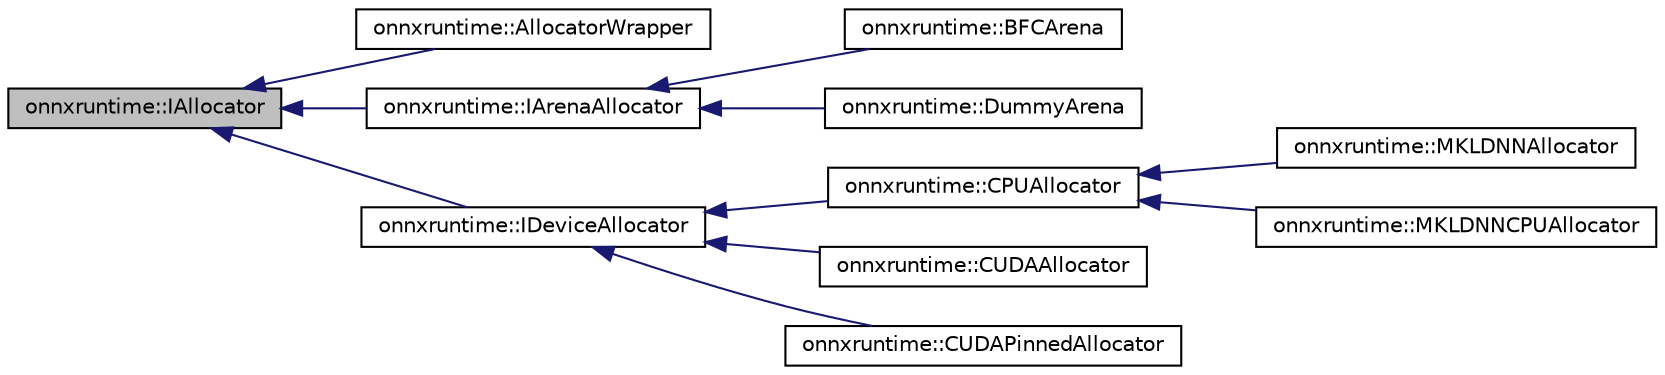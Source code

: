 digraph "onnxruntime::IAllocator"
{
  edge [fontname="Helvetica",fontsize="10",labelfontname="Helvetica",labelfontsize="10"];
  node [fontname="Helvetica",fontsize="10",shape=record];
  rankdir="LR";
  Node0 [label="onnxruntime::IAllocator",height=0.2,width=0.4,color="black", fillcolor="grey75", style="filled", fontcolor="black"];
  Node0 -> Node1 [dir="back",color="midnightblue",fontsize="10",style="solid",fontname="Helvetica"];
  Node1 [label="onnxruntime::AllocatorWrapper",height=0.2,width=0.4,color="black", fillcolor="white", style="filled",URL="$classonnxruntime_1_1AllocatorWrapper.html"];
  Node0 -> Node2 [dir="back",color="midnightblue",fontsize="10",style="solid",fontname="Helvetica"];
  Node2 [label="onnxruntime::IArenaAllocator",height=0.2,width=0.4,color="black", fillcolor="white", style="filled",URL="$classonnxruntime_1_1IArenaAllocator.html"];
  Node2 -> Node3 [dir="back",color="midnightblue",fontsize="10",style="solid",fontname="Helvetica"];
  Node3 [label="onnxruntime::BFCArena",height=0.2,width=0.4,color="black", fillcolor="white", style="filled",URL="$classonnxruntime_1_1BFCArena.html"];
  Node2 -> Node4 [dir="back",color="midnightblue",fontsize="10",style="solid",fontname="Helvetica"];
  Node4 [label="onnxruntime::DummyArena",height=0.2,width=0.4,color="black", fillcolor="white", style="filled",URL="$classonnxruntime_1_1DummyArena.html"];
  Node0 -> Node5 [dir="back",color="midnightblue",fontsize="10",style="solid",fontname="Helvetica"];
  Node5 [label="onnxruntime::IDeviceAllocator",height=0.2,width=0.4,color="black", fillcolor="white", style="filled",URL="$classonnxruntime_1_1IDeviceAllocator.html"];
  Node5 -> Node6 [dir="back",color="midnightblue",fontsize="10",style="solid",fontname="Helvetica"];
  Node6 [label="onnxruntime::CPUAllocator",height=0.2,width=0.4,color="black", fillcolor="white", style="filled",URL="$classonnxruntime_1_1CPUAllocator.html"];
  Node6 -> Node7 [dir="back",color="midnightblue",fontsize="10",style="solid",fontname="Helvetica"];
  Node7 [label="onnxruntime::MKLDNNAllocator",height=0.2,width=0.4,color="black", fillcolor="white", style="filled",URL="$classonnxruntime_1_1MKLDNNAllocator.html"];
  Node6 -> Node8 [dir="back",color="midnightblue",fontsize="10",style="solid",fontname="Helvetica"];
  Node8 [label="onnxruntime::MKLDNNCPUAllocator",height=0.2,width=0.4,color="black", fillcolor="white", style="filled",URL="$classonnxruntime_1_1MKLDNNCPUAllocator.html"];
  Node5 -> Node9 [dir="back",color="midnightblue",fontsize="10",style="solid",fontname="Helvetica"];
  Node9 [label="onnxruntime::CUDAAllocator",height=0.2,width=0.4,color="black", fillcolor="white", style="filled",URL="$classonnxruntime_1_1CUDAAllocator.html"];
  Node5 -> Node10 [dir="back",color="midnightblue",fontsize="10",style="solid",fontname="Helvetica"];
  Node10 [label="onnxruntime::CUDAPinnedAllocator",height=0.2,width=0.4,color="black", fillcolor="white", style="filled",URL="$classonnxruntime_1_1CUDAPinnedAllocator.html"];
}
